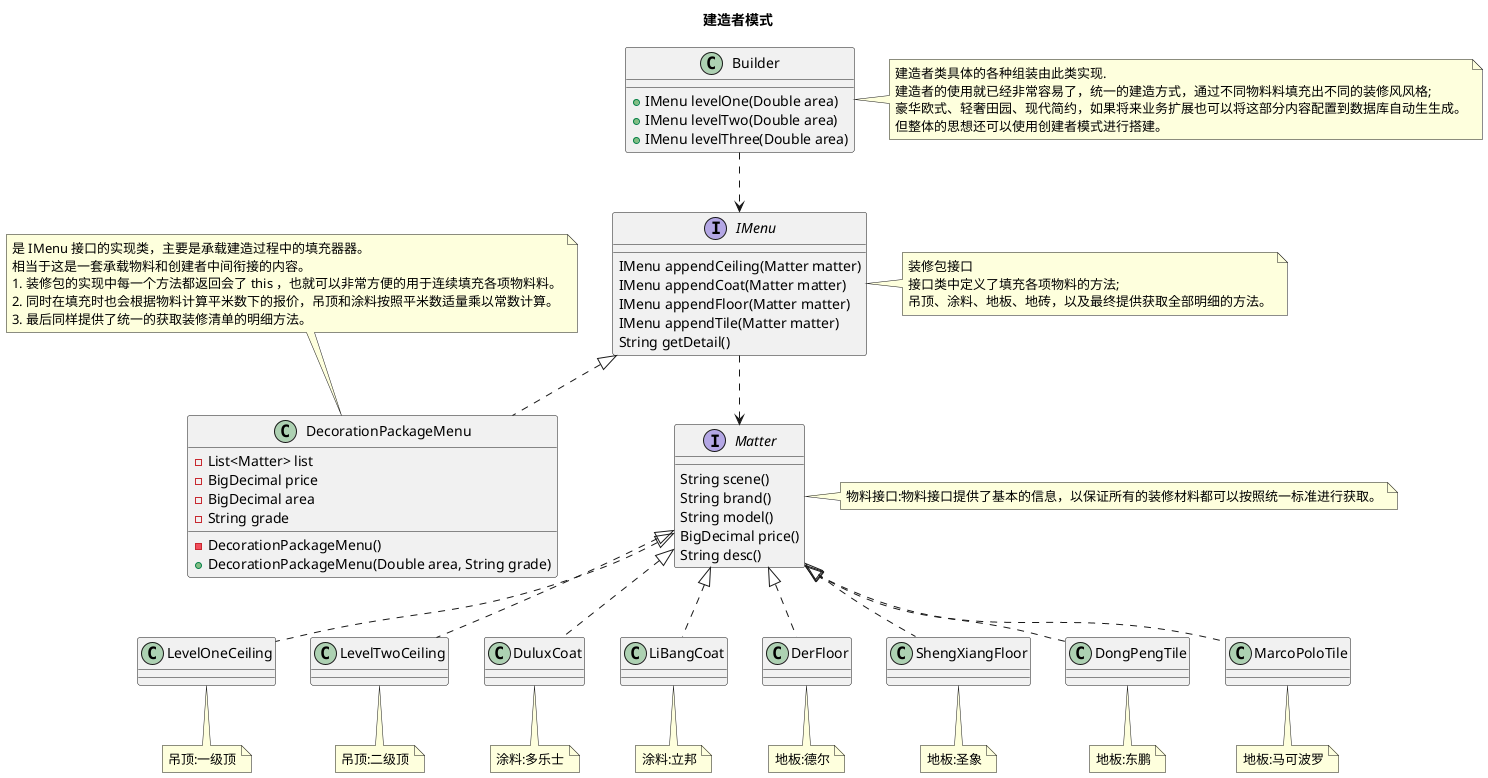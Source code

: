@startuml
title 建造者模式

interface Matter {
    String scene()
    String brand()
    String model()
    BigDecimal price()
    String desc()
} 
note right of Matter
  物料接⼝:物料接口提供了基本的信息，以保证所有的装修材料都可以按照统⼀标准进行获取。
end note

class LevelOneCeiling implements Matter{}
note bottom of LevelOneCeiling: 吊顶:⼀级顶 

class LevelTwoCeiling  implements Matter{}
note bottom of LevelTwoCeiling: 吊顶:二级顶 

class DuluxCoat implements Matter{}
note bottom of DuluxCoat: 涂料:多乐士

class LiBangCoat implements Matter{}
note bottom of LiBangCoat: 涂料:立邦

class DerFloor implements Matter {}
note bottom of DerFloor: 地板:德尔

class ShengXiangFloor implements Matter {}
note bottom of ShengXiangFloor: 地板:圣象

class DongPengTile implements Matter{}
note bottom of DongPengTile: 地板:东鹏

class MarcoPoloTile implements Matter {}
note bottom of MarcoPoloTile: 地板:马可波罗

interface IMenu{
    IMenu appendCeiling(Matter matter)
    IMenu appendCoat(Matter matter)
    IMenu appendFloor(Matter matter)
    IMenu appendTile(Matter matter)
    String getDetail()
}
note right of IMenu
  装修包接⼝
  接⼝类中定义了填充各项物料的方法;
  吊顶、涂料、地板、地砖，以及最终提供获取全部明细的方法。
end note

class DecorationPackageMenu implements IMenu {
    - List<Matter> list
    - BigDecimal price
    - BigDecimal area
    - String grade

    - DecorationPackageMenu()
    + DecorationPackageMenu(Double area, String grade)
}
note top of DecorationPackageMenu
  是 IMenu 接口的实现类，主要是承载建造过程中的填充器器。
  相当于这是⼀套承载物料和创建者中间衔接的内容。
  1. 装修包的实现中每一个⽅法都返回会了 this ，也就可以非常⽅便的⽤于连续填充各项物料料。
  2. 同时在填充时也会根据物料计算平⽶数下的报价，吊顶和涂料按照平米数适量乘以常数计算。
  3. 最后同样提供了统一的获取装修清单的明细⽅法。
end note

class Builder {
    + IMenu levelOne(Double area)
    + IMenu levelTwo(Double area)
    + IMenu levelThree(Double area)
}
note right of Builder 
  建造者类具体的各种组装由此类实现.
  建造者的使用就已经非常容易了，统⼀的建造⽅式，通过不同物料料填充出不同的装修⻛风格; 
  豪华欧式、轻奢田园、现代简约，如果将来业务扩展也可以将这部分内容配置到数据库自动⽣生成。
  但整体的思想还可以使⽤创建者模式进行搭建。
end note

IMenu ..> Matter
Builder ..> IMenu
@enduml